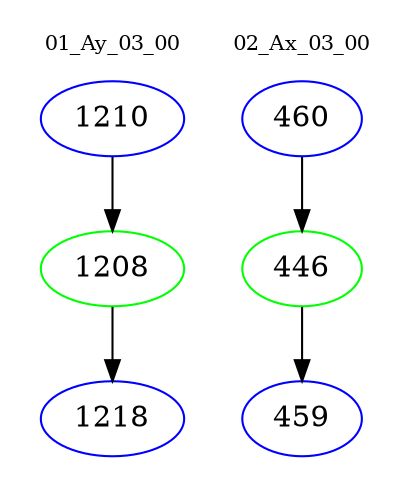 digraph{
subgraph cluster_0 {
color = white
label = "01_Ay_03_00";
fontsize=10;
T0_1210 [label="1210", color="blue"]
T0_1210 -> T0_1208 [color="black"]
T0_1208 [label="1208", color="green"]
T0_1208 -> T0_1218 [color="black"]
T0_1218 [label="1218", color="blue"]
}
subgraph cluster_1 {
color = white
label = "02_Ax_03_00";
fontsize=10;
T1_460 [label="460", color="blue"]
T1_460 -> T1_446 [color="black"]
T1_446 [label="446", color="green"]
T1_446 -> T1_459 [color="black"]
T1_459 [label="459", color="blue"]
}
}
